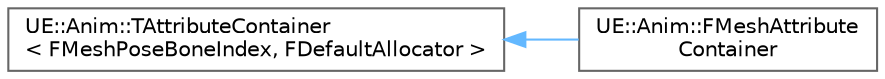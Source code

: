 digraph "Graphical Class Hierarchy"
{
 // INTERACTIVE_SVG=YES
 // LATEX_PDF_SIZE
  bgcolor="transparent";
  edge [fontname=Helvetica,fontsize=10,labelfontname=Helvetica,labelfontsize=10];
  node [fontname=Helvetica,fontsize=10,shape=box,height=0.2,width=0.4];
  rankdir="LR";
  Node0 [id="Node000000",label="UE::Anim::TAttributeContainer\l\< FMeshPoseBoneIndex, FDefaultAllocator \>",height=0.2,width=0.4,color="grey40", fillcolor="white", style="filled",URL="$da/dc1/structUE_1_1Anim_1_1TAttributeContainer.html",tooltip=" "];
  Node0 -> Node1 [id="edge8914_Node000000_Node000001",dir="back",color="steelblue1",style="solid",tooltip=" "];
  Node1 [id="Node000001",label="UE::Anim::FMeshAttribute\lContainer",height=0.2,width=0.4,color="grey40", fillcolor="white", style="filled",URL="$d4/d38/structUE_1_1Anim_1_1FMeshAttributeContainer.html",tooltip=" "];
}
